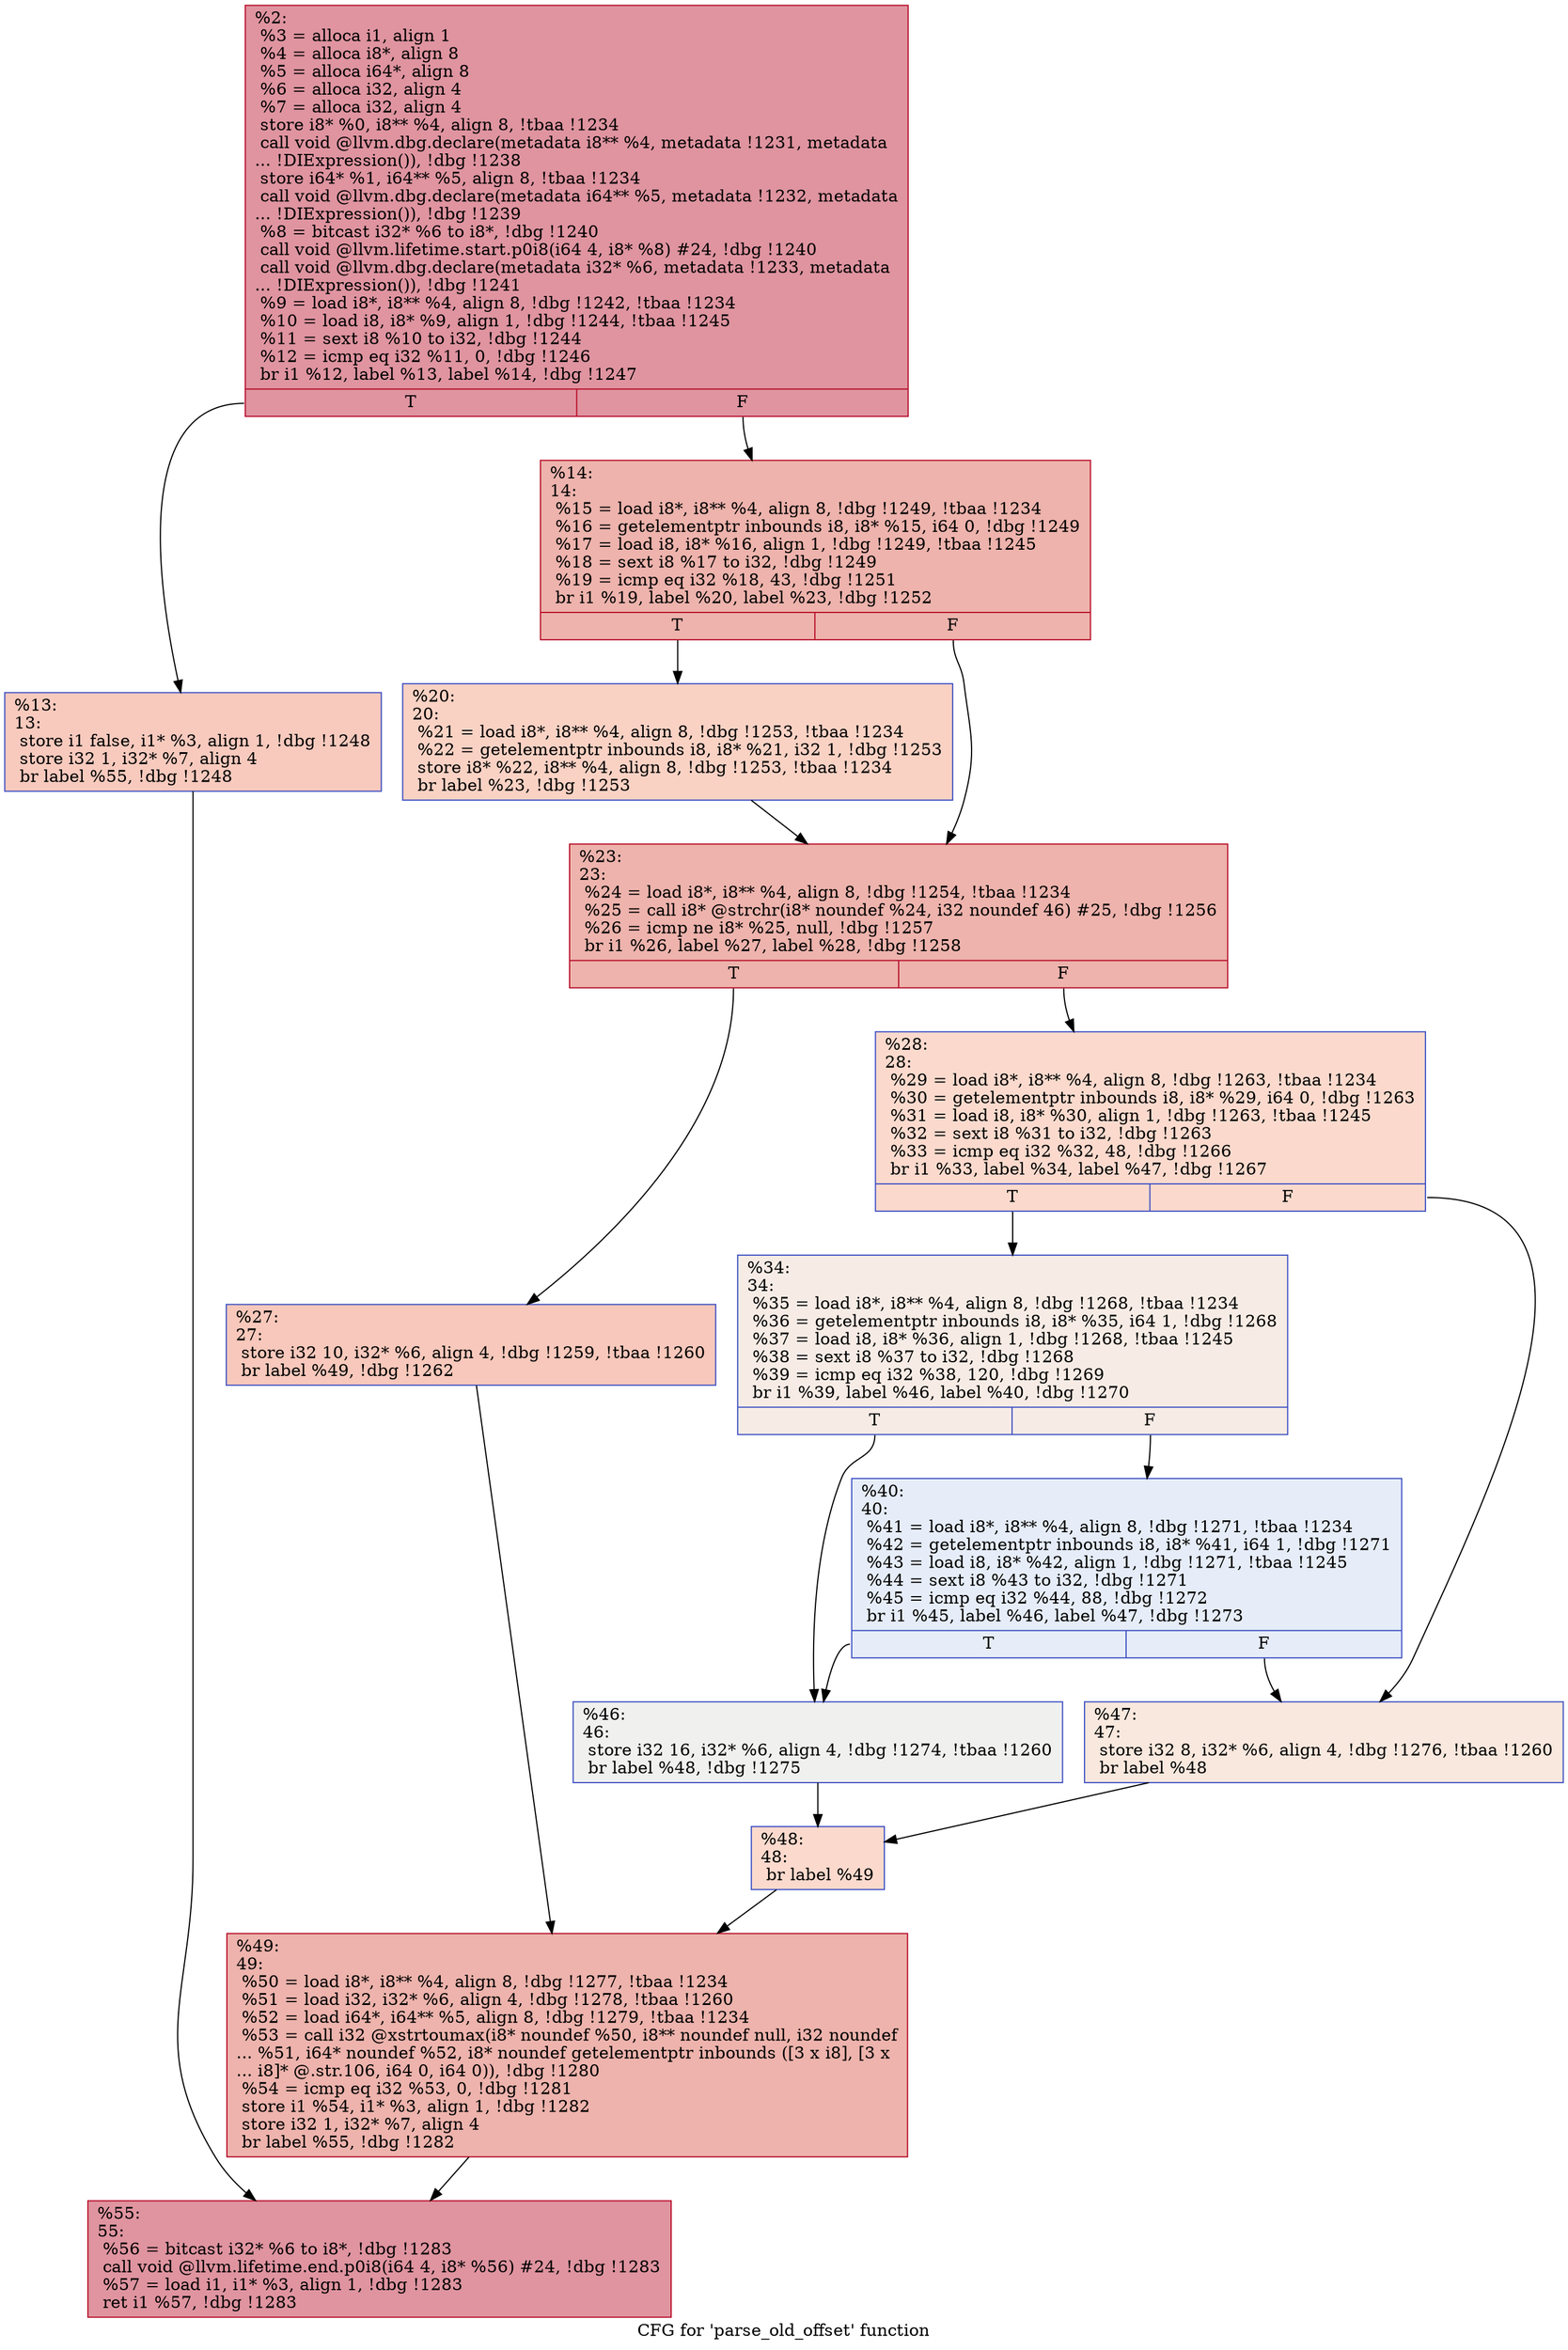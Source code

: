 digraph "CFG for 'parse_old_offset' function" {
	label="CFG for 'parse_old_offset' function";

	Node0x8eb8c0 [shape=record,color="#b70d28ff", style=filled, fillcolor="#b70d2870",label="{%2:\l  %3 = alloca i1, align 1\l  %4 = alloca i8*, align 8\l  %5 = alloca i64*, align 8\l  %6 = alloca i32, align 4\l  %7 = alloca i32, align 4\l  store i8* %0, i8** %4, align 8, !tbaa !1234\l  call void @llvm.dbg.declare(metadata i8** %4, metadata !1231, metadata\l... !DIExpression()), !dbg !1238\l  store i64* %1, i64** %5, align 8, !tbaa !1234\l  call void @llvm.dbg.declare(metadata i64** %5, metadata !1232, metadata\l... !DIExpression()), !dbg !1239\l  %8 = bitcast i32* %6 to i8*, !dbg !1240\l  call void @llvm.lifetime.start.p0i8(i64 4, i8* %8) #24, !dbg !1240\l  call void @llvm.dbg.declare(metadata i32* %6, metadata !1233, metadata\l... !DIExpression()), !dbg !1241\l  %9 = load i8*, i8** %4, align 8, !dbg !1242, !tbaa !1234\l  %10 = load i8, i8* %9, align 1, !dbg !1244, !tbaa !1245\l  %11 = sext i8 %10 to i32, !dbg !1244\l  %12 = icmp eq i32 %11, 0, !dbg !1246\l  br i1 %12, label %13, label %14, !dbg !1247\l|{<s0>T|<s1>F}}"];
	Node0x8eb8c0:s0 -> Node0x8eb910;
	Node0x8eb8c0:s1 -> Node0x8eb960;
	Node0x8eb910 [shape=record,color="#3d50c3ff", style=filled, fillcolor="#ef886b70",label="{%13:\l13:                                               \l  store i1 false, i1* %3, align 1, !dbg !1248\l  store i32 1, i32* %7, align 4\l  br label %55, !dbg !1248\l}"];
	Node0x8eb910 -> Node0x9a9df0;
	Node0x8eb960 [shape=record,color="#b70d28ff", style=filled, fillcolor="#d6524470",label="{%14:\l14:                                               \l  %15 = load i8*, i8** %4, align 8, !dbg !1249, !tbaa !1234\l  %16 = getelementptr inbounds i8, i8* %15, i64 0, !dbg !1249\l  %17 = load i8, i8* %16, align 1, !dbg !1249, !tbaa !1245\l  %18 = sext i8 %17 to i32, !dbg !1249\l  %19 = icmp eq i32 %18, 43, !dbg !1251\l  br i1 %19, label %20, label %23, !dbg !1252\l|{<s0>T|<s1>F}}"];
	Node0x8eb960:s0 -> Node0x8eb9b0;
	Node0x8eb960:s1 -> Node0x8eba00;
	Node0x8eb9b0 [shape=record,color="#3d50c3ff", style=filled, fillcolor="#f4987a70",label="{%20:\l20:                                               \l  %21 = load i8*, i8** %4, align 8, !dbg !1253, !tbaa !1234\l  %22 = getelementptr inbounds i8, i8* %21, i32 1, !dbg !1253\l  store i8* %22, i8** %4, align 8, !dbg !1253, !tbaa !1234\l  br label %23, !dbg !1253\l}"];
	Node0x8eb9b0 -> Node0x8eba00;
	Node0x8eba00 [shape=record,color="#b70d28ff", style=filled, fillcolor="#d6524470",label="{%23:\l23:                                               \l  %24 = load i8*, i8** %4, align 8, !dbg !1254, !tbaa !1234\l  %25 = call i8* @strchr(i8* noundef %24, i32 noundef 46) #25, !dbg !1256\l  %26 = icmp ne i8* %25, null, !dbg !1257\l  br i1 %26, label %27, label %28, !dbg !1258\l|{<s0>T|<s1>F}}"];
	Node0x8eba00:s0 -> Node0x8eba50;
	Node0x8eba00:s1 -> Node0x9a9bc0;
	Node0x8eba50 [shape=record,color="#3d50c3ff", style=filled, fillcolor="#ed836670",label="{%27:\l27:                                               \l  store i32 10, i32* %6, align 4, !dbg !1259, !tbaa !1260\l  br label %49, !dbg !1262\l}"];
	Node0x8eba50 -> Node0x9a9da0;
	Node0x9a9bc0 [shape=record,color="#3d50c3ff", style=filled, fillcolor="#f7ac8e70",label="{%28:\l28:                                               \l  %29 = load i8*, i8** %4, align 8, !dbg !1263, !tbaa !1234\l  %30 = getelementptr inbounds i8, i8* %29, i64 0, !dbg !1263\l  %31 = load i8, i8* %30, align 1, !dbg !1263, !tbaa !1245\l  %32 = sext i8 %31 to i32, !dbg !1263\l  %33 = icmp eq i32 %32, 48, !dbg !1266\l  br i1 %33, label %34, label %47, !dbg !1267\l|{<s0>T|<s1>F}}"];
	Node0x9a9bc0:s0 -> Node0x9a9c10;
	Node0x9a9bc0:s1 -> Node0x9a9d00;
	Node0x9a9c10 [shape=record,color="#3d50c3ff", style=filled, fillcolor="#ecd3c570",label="{%34:\l34:                                               \l  %35 = load i8*, i8** %4, align 8, !dbg !1268, !tbaa !1234\l  %36 = getelementptr inbounds i8, i8* %35, i64 1, !dbg !1268\l  %37 = load i8, i8* %36, align 1, !dbg !1268, !tbaa !1245\l  %38 = sext i8 %37 to i32, !dbg !1268\l  %39 = icmp eq i32 %38, 120, !dbg !1269\l  br i1 %39, label %46, label %40, !dbg !1270\l|{<s0>T|<s1>F}}"];
	Node0x9a9c10:s0 -> Node0x9a9cb0;
	Node0x9a9c10:s1 -> Node0x9a9c60;
	Node0x9a9c60 [shape=record,color="#3d50c3ff", style=filled, fillcolor="#c7d7f070",label="{%40:\l40:                                               \l  %41 = load i8*, i8** %4, align 8, !dbg !1271, !tbaa !1234\l  %42 = getelementptr inbounds i8, i8* %41, i64 1, !dbg !1271\l  %43 = load i8, i8* %42, align 1, !dbg !1271, !tbaa !1245\l  %44 = sext i8 %43 to i32, !dbg !1271\l  %45 = icmp eq i32 %44, 88, !dbg !1272\l  br i1 %45, label %46, label %47, !dbg !1273\l|{<s0>T|<s1>F}}"];
	Node0x9a9c60:s0 -> Node0x9a9cb0;
	Node0x9a9c60:s1 -> Node0x9a9d00;
	Node0x9a9cb0 [shape=record,color="#3d50c3ff", style=filled, fillcolor="#dedcdb70",label="{%46:\l46:                                               \l  store i32 16, i32* %6, align 4, !dbg !1274, !tbaa !1260\l  br label %48, !dbg !1275\l}"];
	Node0x9a9cb0 -> Node0x9a9d50;
	Node0x9a9d00 [shape=record,color="#3d50c3ff", style=filled, fillcolor="#f2cab570",label="{%47:\l47:                                               \l  store i32 8, i32* %6, align 4, !dbg !1276, !tbaa !1260\l  br label %48\l}"];
	Node0x9a9d00 -> Node0x9a9d50;
	Node0x9a9d50 [shape=record,color="#3d50c3ff", style=filled, fillcolor="#f7ac8e70",label="{%48:\l48:                                               \l  br label %49\l}"];
	Node0x9a9d50 -> Node0x9a9da0;
	Node0x9a9da0 [shape=record,color="#b70d28ff", style=filled, fillcolor="#d6524470",label="{%49:\l49:                                               \l  %50 = load i8*, i8** %4, align 8, !dbg !1277, !tbaa !1234\l  %51 = load i32, i32* %6, align 4, !dbg !1278, !tbaa !1260\l  %52 = load i64*, i64** %5, align 8, !dbg !1279, !tbaa !1234\l  %53 = call i32 @xstrtoumax(i8* noundef %50, i8** noundef null, i32 noundef\l... %51, i64* noundef %52, i8* noundef getelementptr inbounds ([3 x i8], [3 x\l... i8]* @.str.106, i64 0, i64 0)), !dbg !1280\l  %54 = icmp eq i32 %53, 0, !dbg !1281\l  store i1 %54, i1* %3, align 1, !dbg !1282\l  store i32 1, i32* %7, align 4\l  br label %55, !dbg !1282\l}"];
	Node0x9a9da0 -> Node0x9a9df0;
	Node0x9a9df0 [shape=record,color="#b70d28ff", style=filled, fillcolor="#b70d2870",label="{%55:\l55:                                               \l  %56 = bitcast i32* %6 to i8*, !dbg !1283\l  call void @llvm.lifetime.end.p0i8(i64 4, i8* %56) #24, !dbg !1283\l  %57 = load i1, i1* %3, align 1, !dbg !1283\l  ret i1 %57, !dbg !1283\l}"];
}
